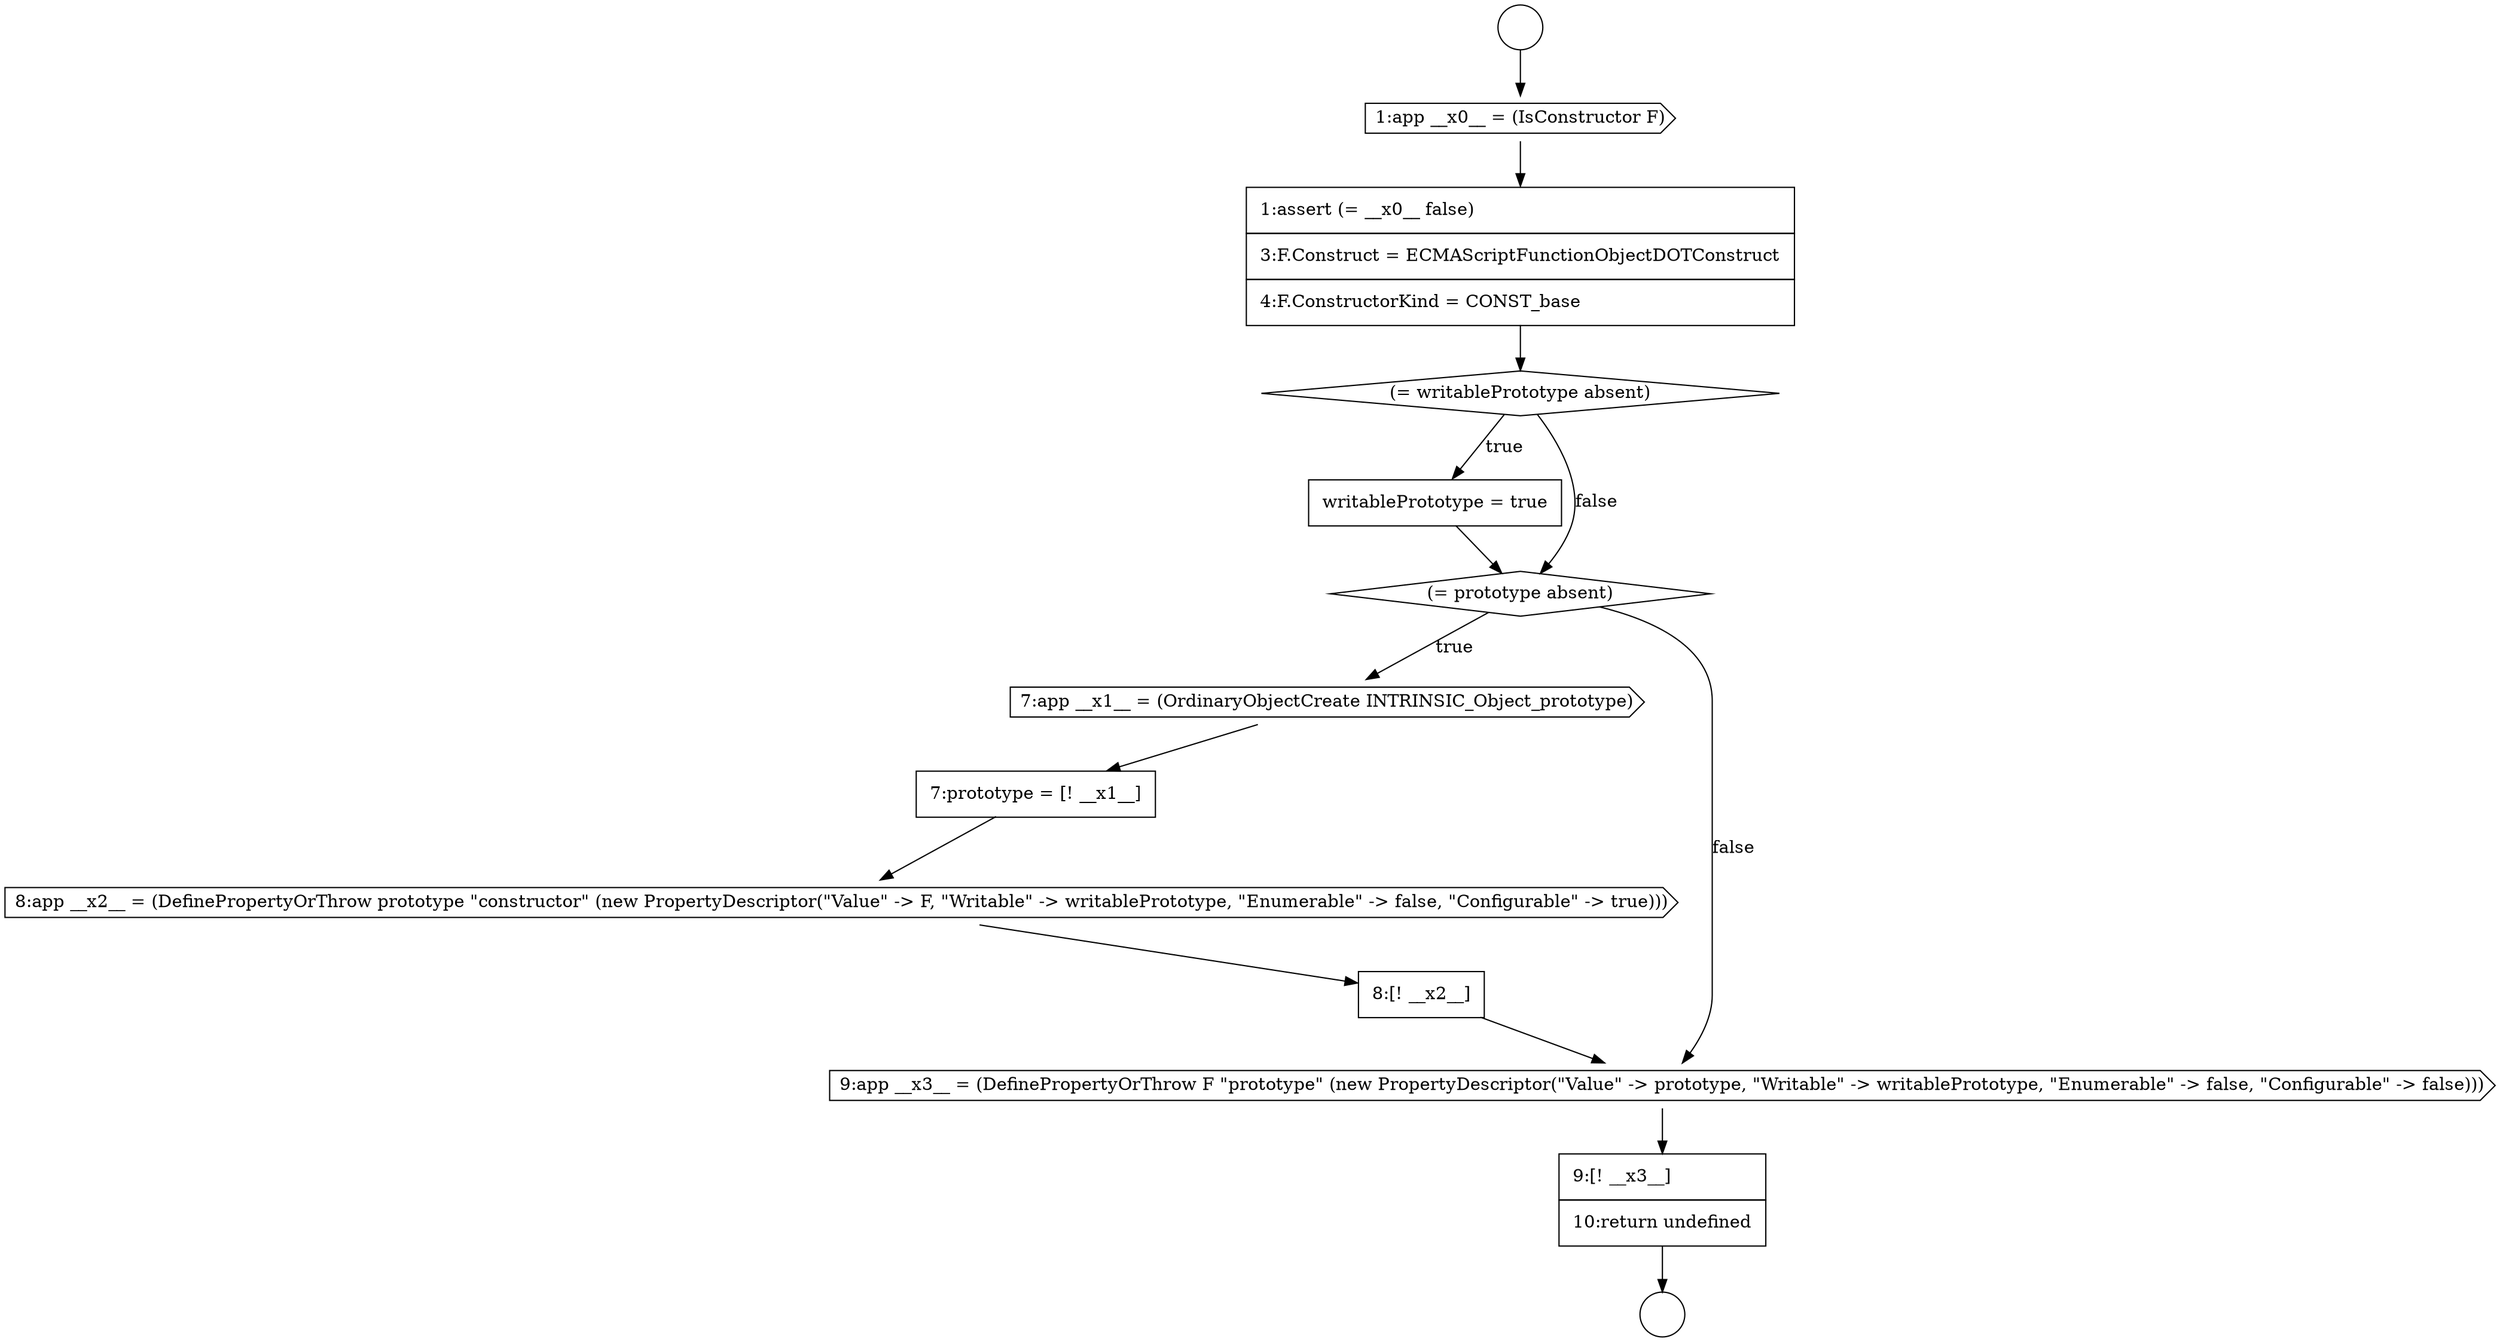 digraph {
  node2363 [shape=cds, label=<<font color="black">1:app __x0__ = (IsConstructor F)</font>> color="black" fillcolor="white" style=filled]
  node2373 [shape=none, margin=0, label=<<font color="black">
    <table border="0" cellborder="1" cellspacing="0" cellpadding="10">
      <tr><td align="left">9:[! __x3__]</td></tr>
      <tr><td align="left">10:return undefined</td></tr>
    </table>
  </font>> color="black" fillcolor="white" style=filled]
  node2364 [shape=none, margin=0, label=<<font color="black">
    <table border="0" cellborder="1" cellspacing="0" cellpadding="10">
      <tr><td align="left">1:assert (= __x0__ false)</td></tr>
      <tr><td align="left">3:F.Construct = ECMAScriptFunctionObjectDOTConstruct</td></tr>
      <tr><td align="left">4:F.ConstructorKind = CONST_base</td></tr>
    </table>
  </font>> color="black" fillcolor="white" style=filled]
  node2370 [shape=cds, label=<<font color="black">8:app __x2__ = (DefinePropertyOrThrow prototype &quot;constructor&quot; (new PropertyDescriptor(&quot;Value&quot; -&gt; F, &quot;Writable&quot; -&gt; writablePrototype, &quot;Enumerable&quot; -&gt; false, &quot;Configurable&quot; -&gt; true)))</font>> color="black" fillcolor="white" style=filled]
  node2368 [shape=cds, label=<<font color="black">7:app __x1__ = (OrdinaryObjectCreate INTRINSIC_Object_prototype)</font>> color="black" fillcolor="white" style=filled]
  node2361 [shape=circle label=" " color="black" fillcolor="white" style=filled]
  node2362 [shape=circle label=" " color="black" fillcolor="white" style=filled]
  node2366 [shape=none, margin=0, label=<<font color="black">
    <table border="0" cellborder="1" cellspacing="0" cellpadding="10">
      <tr><td align="left">writablePrototype = true</td></tr>
    </table>
  </font>> color="black" fillcolor="white" style=filled]
  node2372 [shape=cds, label=<<font color="black">9:app __x3__ = (DefinePropertyOrThrow F &quot;prototype&quot; (new PropertyDescriptor(&quot;Value&quot; -&gt; prototype, &quot;Writable&quot; -&gt; writablePrototype, &quot;Enumerable&quot; -&gt; false, &quot;Configurable&quot; -&gt; false)))</font>> color="black" fillcolor="white" style=filled]
  node2367 [shape=diamond, label=<<font color="black">(= prototype absent)</font>> color="black" fillcolor="white" style=filled]
  node2371 [shape=none, margin=0, label=<<font color="black">
    <table border="0" cellborder="1" cellspacing="0" cellpadding="10">
      <tr><td align="left">8:[! __x2__]</td></tr>
    </table>
  </font>> color="black" fillcolor="white" style=filled]
  node2365 [shape=diamond, label=<<font color="black">(= writablePrototype absent)</font>> color="black" fillcolor="white" style=filled]
  node2369 [shape=none, margin=0, label=<<font color="black">
    <table border="0" cellborder="1" cellspacing="0" cellpadding="10">
      <tr><td align="left">7:prototype = [! __x1__]</td></tr>
    </table>
  </font>> color="black" fillcolor="white" style=filled]
  node2367 -> node2368 [label=<<font color="black">true</font>> color="black"]
  node2367 -> node2372 [label=<<font color="black">false</font>> color="black"]
  node2366 -> node2367 [ color="black"]
  node2364 -> node2365 [ color="black"]
  node2368 -> node2369 [ color="black"]
  node2371 -> node2372 [ color="black"]
  node2369 -> node2370 [ color="black"]
  node2373 -> node2362 [ color="black"]
  node2372 -> node2373 [ color="black"]
  node2363 -> node2364 [ color="black"]
  node2370 -> node2371 [ color="black"]
  node2365 -> node2366 [label=<<font color="black">true</font>> color="black"]
  node2365 -> node2367 [label=<<font color="black">false</font>> color="black"]
  node2361 -> node2363 [ color="black"]
}

